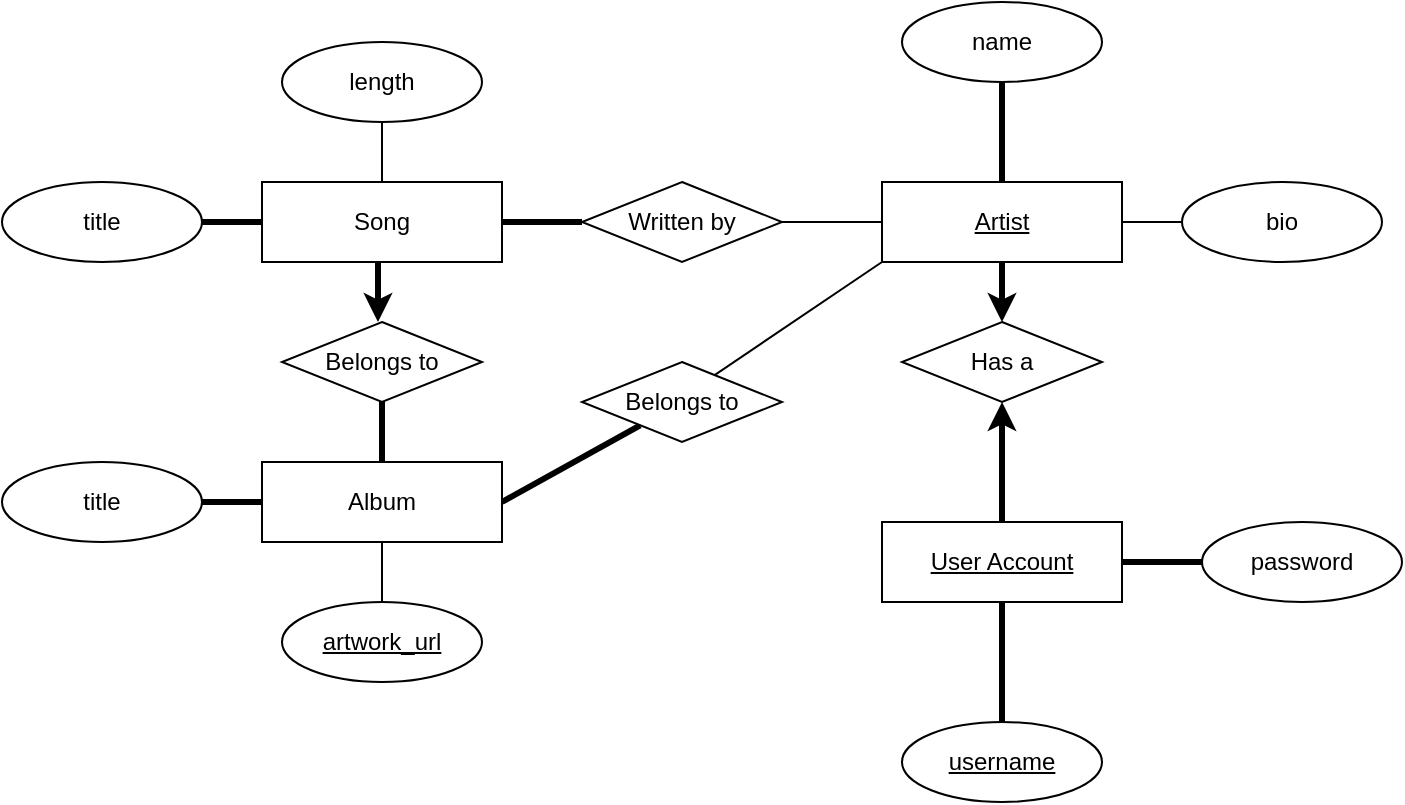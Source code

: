<mxfile>
    <diagram id="BzPS3JzchcMR_vSxgUfW" name="Page-1">
        <mxGraphModel dx="1030" dy="604" grid="1" gridSize="10" guides="1" tooltips="1" connect="1" arrows="1" fold="1" page="1" pageScale="1" pageWidth="850" pageHeight="1100" math="0" shadow="0">
            <root>
                <mxCell id="0"/>
                <mxCell id="1" parent="0"/>
                <mxCell id="5" value="length" style="ellipse;whiteSpace=wrap;html=1;" parent="1" vertex="1">
                    <mxGeometry x="180" y="40" width="100" height="40" as="geometry"/>
                </mxCell>
                <mxCell id="6" value="" style="edgeStyle=none;html=1;endArrow=none;endFill=0;strokeWidth=3;" parent="1" source="9" target="11" edge="1">
                    <mxGeometry relative="1" as="geometry"/>
                </mxCell>
                <mxCell id="7" value="" style="edgeStyle=none;html=1;endArrow=none;endFill=0;" parent="1" source="9" target="5" edge="1">
                    <mxGeometry relative="1" as="geometry"/>
                </mxCell>
                <mxCell id="8" value="" style="edgeStyle=none;html=1;endArrow=none;endFill=0;jumpSize=6;strokeWidth=3;" parent="1" source="9" target="10" edge="1">
                    <mxGeometry relative="1" as="geometry"/>
                </mxCell>
                <mxCell id="24" value="" style="edgeStyle=none;html=1;startArrow=none;endArrow=none;endFill=0;strokeWidth=3;" parent="1" source="19" target="22" edge="1">
                    <mxGeometry relative="1" as="geometry"/>
                </mxCell>
                <mxCell id="28" value="" style="edgeStyle=none;jumpSize=6;html=1;strokeWidth=3;startArrow=none;startFill=0;endArrow=classic;endFill=1;startSize=6;endSize=5;" parent="1" edge="1">
                    <mxGeometry relative="1" as="geometry">
                        <mxPoint x="228" y="150" as="sourcePoint"/>
                        <mxPoint x="228" y="180" as="targetPoint"/>
                    </mxGeometry>
                </mxCell>
                <mxCell id="9" value="Song" style="rounded=0;whiteSpace=wrap;html=1;" parent="1" vertex="1">
                    <mxGeometry x="170" y="110" width="120" height="40" as="geometry"/>
                </mxCell>
                <mxCell id="10" value="title" style="ellipse;whiteSpace=wrap;html=1;" parent="1" vertex="1">
                    <mxGeometry x="40" y="110" width="100" height="40" as="geometry"/>
                </mxCell>
                <mxCell id="11" value="Written by" style="rhombus;whiteSpace=wrap;html=1;" parent="1" vertex="1">
                    <mxGeometry x="330" y="110" width="100" height="40" as="geometry"/>
                </mxCell>
                <mxCell id="13" value="" style="edgeStyle=none;html=1;endArrow=none;endFill=0;" parent="1" source="15" target="16" edge="1">
                    <mxGeometry relative="1" as="geometry"/>
                </mxCell>
                <mxCell id="14" value="" style="edgeStyle=none;html=1;endArrow=none;endFill=0;" parent="1" source="15" target="11" edge="1">
                    <mxGeometry relative="1" as="geometry"/>
                </mxCell>
                <mxCell id="30" value="" style="edgeStyle=none;jumpSize=6;html=1;strokeWidth=3;startArrow=none;startFill=0;endArrow=classic;endFill=1;startSize=6;endSize=5;" parent="1" source="15" target="29" edge="1">
                    <mxGeometry relative="1" as="geometry"/>
                </mxCell>
                <mxCell id="15" value="&lt;u&gt;Artist&lt;/u&gt;" style="rounded=0;whiteSpace=wrap;html=1;" parent="1" vertex="1">
                    <mxGeometry x="480" y="110" width="120" height="40" as="geometry"/>
                </mxCell>
                <mxCell id="16" value="bio" style="ellipse;whiteSpace=wrap;html=1;" parent="1" vertex="1">
                    <mxGeometry x="630" y="110" width="100" height="40" as="geometry"/>
                </mxCell>
                <mxCell id="17" value="" style="edgeStyle=none;html=1;endArrow=none;endFill=0;strokeWidth=3;" parent="1" source="18" target="15" edge="1">
                    <mxGeometry relative="1" as="geometry"/>
                </mxCell>
                <mxCell id="18" value="name" style="ellipse;whiteSpace=wrap;html=1;" parent="1" vertex="1">
                    <mxGeometry x="490" y="20" width="100" height="40" as="geometry"/>
                </mxCell>
                <mxCell id="21" value="" style="edgeStyle=none;html=1;endArrow=none;endFill=0;strokeWidth=3;" parent="1" source="22" target="23" edge="1">
                    <mxGeometry relative="1" as="geometry"/>
                </mxCell>
                <mxCell id="40" style="edgeStyle=none;jumpSize=6;html=1;exitX=1;exitY=0.5;exitDx=0;exitDy=0;strokeWidth=3;startArrow=none;startFill=0;endArrow=none;endFill=0;startSize=6;endSize=5;" parent="1" source="22" target="39" edge="1">
                    <mxGeometry relative="1" as="geometry"/>
                </mxCell>
                <mxCell id="22" value="Album" style="rounded=0;whiteSpace=wrap;html=1;" parent="1" vertex="1">
                    <mxGeometry x="170" y="250" width="120" height="40" as="geometry"/>
                </mxCell>
                <mxCell id="23" value="title" style="ellipse;whiteSpace=wrap;html=1;" parent="1" vertex="1">
                    <mxGeometry x="40" y="250" width="100" height="40" as="geometry"/>
                </mxCell>
                <mxCell id="19" value="Belongs to" style="rhombus;whiteSpace=wrap;html=1;" parent="1" vertex="1">
                    <mxGeometry x="180" y="180" width="100" height="40" as="geometry"/>
                </mxCell>
                <mxCell id="26" value="" style="edgeStyle=none;html=1;endArrow=none;endFill=0;exitX=0.5;exitY=1;exitDx=0;exitDy=0;" parent="1" source="22" target="27" edge="1">
                    <mxGeometry relative="1" as="geometry">
                        <mxPoint x="310" y="340" as="sourcePoint"/>
                    </mxGeometry>
                </mxCell>
                <mxCell id="27" value="&lt;u&gt;artwork_url&lt;/u&gt;" style="ellipse;whiteSpace=wrap;html=1;" parent="1" vertex="1">
                    <mxGeometry x="180" y="320" width="100" height="40" as="geometry"/>
                </mxCell>
                <mxCell id="29" value="Has a" style="rhombus;whiteSpace=wrap;html=1;" parent="1" vertex="1">
                    <mxGeometry x="490" y="180" width="100" height="40" as="geometry"/>
                </mxCell>
                <mxCell id="33" value="" style="edgeStyle=none;html=1;endArrow=none;endFill=0;strokeWidth=3;" parent="1" source="34" target="35" edge="1">
                    <mxGeometry relative="1" as="geometry"/>
                </mxCell>
                <mxCell id="38" style="edgeStyle=none;jumpSize=6;html=1;exitX=0.5;exitY=0;exitDx=0;exitDy=0;entryX=0.5;entryY=1;entryDx=0;entryDy=0;strokeWidth=3;startArrow=none;startFill=0;endArrow=classic;endFill=1;startSize=6;endSize=5;" parent="1" source="34" target="29" edge="1">
                    <mxGeometry relative="1" as="geometry"/>
                </mxCell>
                <mxCell id="34" value="&lt;u&gt;User Account&lt;/u&gt;" style="rounded=0;whiteSpace=wrap;html=1;" parent="1" vertex="1">
                    <mxGeometry x="480" y="280" width="120" height="40" as="geometry"/>
                </mxCell>
                <mxCell id="35" value="password" style="ellipse;whiteSpace=wrap;html=1;" parent="1" vertex="1">
                    <mxGeometry x="640" y="280" width="100" height="40" as="geometry"/>
                </mxCell>
                <mxCell id="36" value="" style="edgeStyle=none;html=1;endArrow=none;endFill=0;strokeWidth=3;" parent="1" source="37" target="34" edge="1">
                    <mxGeometry relative="1" as="geometry"/>
                </mxCell>
                <mxCell id="37" value="&lt;u&gt;username&lt;/u&gt;" style="ellipse;whiteSpace=wrap;html=1;" parent="1" vertex="1">
                    <mxGeometry x="490" y="380" width="100" height="40" as="geometry"/>
                </mxCell>
                <mxCell id="41" style="edgeStyle=none;jumpSize=6;html=1;exitX=0.65;exitY=0.185;exitDx=0;exitDy=0;entryX=0;entryY=1;entryDx=0;entryDy=0;strokeWidth=1;startArrow=none;startFill=0;endArrow=none;endFill=0;startSize=6;endSize=5;exitPerimeter=0;" parent="1" source="39" target="15" edge="1">
                    <mxGeometry relative="1" as="geometry"/>
                </mxCell>
                <mxCell id="39" value="Belongs to" style="rhombus;whiteSpace=wrap;html=1;" parent="1" vertex="1">
                    <mxGeometry x="330" y="200" width="100" height="40" as="geometry"/>
                </mxCell>
            </root>
        </mxGraphModel>
    </diagram>
</mxfile>